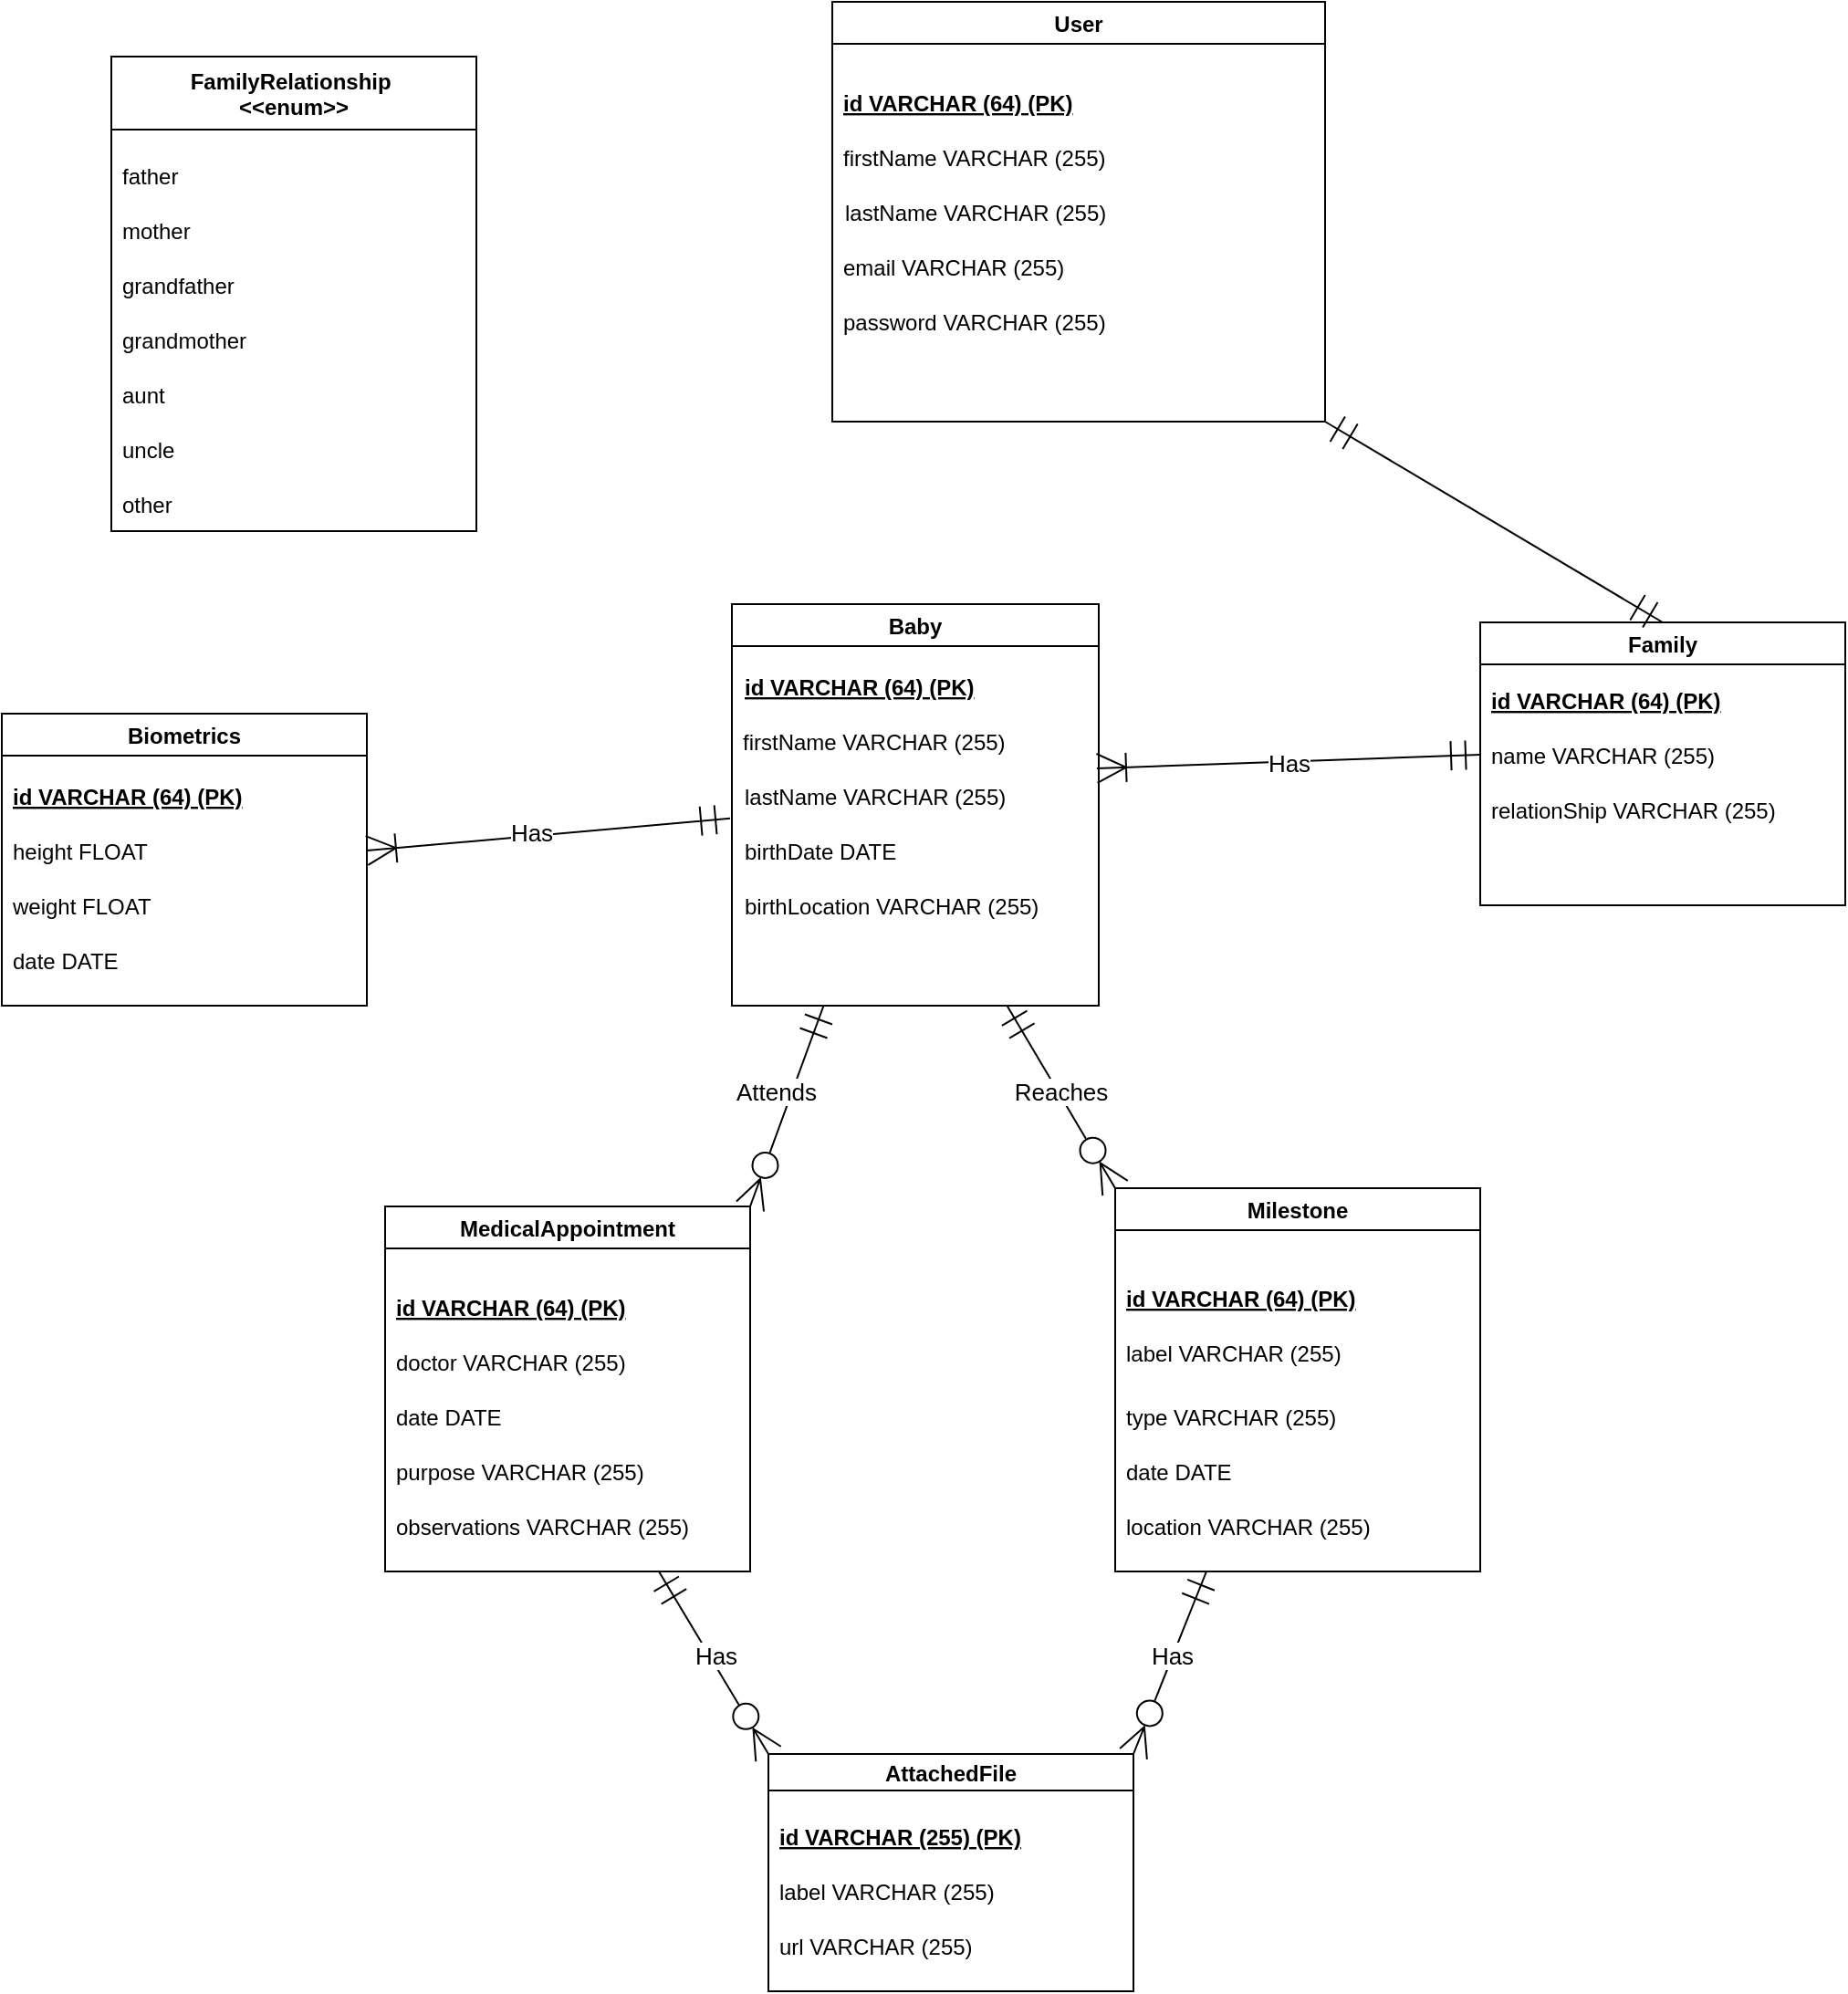 <mxfile>
    <diagram id="F0hB-lu4I_cTMgF6Lhnh" name="Page-1">
        <mxGraphModel dx="1835" dy="1697" grid="1" gridSize="10" guides="1" tooltips="1" connect="1" arrows="1" fold="1" page="1" pageScale="1" pageWidth="827" pageHeight="1169" math="0" shadow="0">
            <root>
                <mxCell id="0"/>
                <mxCell id="1" parent="0"/>
                <mxCell id="12" value="User" style="swimlane;" parent="1" vertex="1">
                    <mxGeometry x="215" y="-90" width="270" height="230" as="geometry"/>
                </mxCell>
                <mxCell id="14" value="firstName VARCHAR (255)" style="text;strokeColor=none;fillColor=none;align=left;verticalAlign=middle;spacingLeft=4;spacingRight=4;overflow=hidden;points=[[0,0.5],[1,0.5]];portConstraint=eastwest;rotatable=0;" parent="12" vertex="1">
                    <mxGeometry y="70" width="200" height="30" as="geometry"/>
                </mxCell>
                <mxCell id="15" value="lastName VARCHAR (255)" style="text;strokeColor=none;fillColor=none;align=left;verticalAlign=middle;spacingLeft=4;spacingRight=4;overflow=hidden;points=[[0,0.5],[1,0.5]];portConstraint=eastwest;rotatable=0;" parent="12" vertex="1">
                    <mxGeometry x="1" y="100" width="200" height="30" as="geometry"/>
                </mxCell>
                <mxCell id="16" value="email VARCHAR (255)" style="text;strokeColor=none;fillColor=none;align=left;verticalAlign=middle;spacingLeft=4;spacingRight=4;overflow=hidden;points=[[0,0.5],[1,0.5]];portConstraint=eastwest;rotatable=0;" parent="12" vertex="1">
                    <mxGeometry y="130" width="200" height="30" as="geometry"/>
                </mxCell>
                <mxCell id="17" value="password VARCHAR (255)" style="text;strokeColor=none;fillColor=none;align=left;verticalAlign=middle;spacingLeft=4;spacingRight=4;overflow=hidden;points=[[0,0.5],[1,0.5]];portConstraint=eastwest;rotatable=0;" parent="12" vertex="1">
                    <mxGeometry y="160" width="200" height="30" as="geometry"/>
                </mxCell>
                <mxCell id="23" value="id VARCHAR (64) (PK)" style="text;strokeColor=none;fillColor=none;align=left;verticalAlign=middle;spacingLeft=4;spacingRight=4;overflow=hidden;points=[[0,0.5],[1,0.5]];portConstraint=eastwest;rotatable=0;fontStyle=5" parent="12" vertex="1">
                    <mxGeometry y="40" width="200" height="30" as="geometry"/>
                </mxCell>
                <mxCell id="21" value="Family" style="swimlane;" parent="1" vertex="1">
                    <mxGeometry x="570" y="250" width="200" height="155" as="geometry"/>
                </mxCell>
                <mxCell id="62" value="id VARCHAR (64) (PK)" style="text;strokeColor=none;fillColor=none;align=left;verticalAlign=middle;spacingLeft=4;spacingRight=4;overflow=hidden;points=[[0,0.5],[1,0.5]];portConstraint=eastwest;rotatable=0;fontStyle=5" parent="21" vertex="1">
                    <mxGeometry y="27.5" width="200" height="30" as="geometry"/>
                </mxCell>
                <mxCell id="107" value="name VARCHAR (255)" style="text;strokeColor=none;fillColor=none;align=left;verticalAlign=middle;spacingLeft=4;spacingRight=4;overflow=hidden;points=[[0,0.5],[1,0.5]];portConstraint=eastwest;rotatable=0;" parent="21" vertex="1">
                    <mxGeometry y="57.5" width="200" height="30" as="geometry"/>
                </mxCell>
                <mxCell id="152" value="relationShip VARCHAR (255)" style="text;strokeColor=none;fillColor=none;align=left;verticalAlign=middle;spacingLeft=4;spacingRight=4;overflow=hidden;points=[[0,0.5],[1,0.5]];portConstraint=eastwest;rotatable=0;" vertex="1" parent="21">
                    <mxGeometry y="87.5" width="200" height="30" as="geometry"/>
                </mxCell>
                <mxCell id="133" style="edgeStyle=none;html=1;exitX=0.25;exitY=1;exitDx=0;exitDy=0;entryX=1;entryY=0;entryDx=0;entryDy=0;fontSize=13;startArrow=ERmandOne;startFill=0;endArrow=ERzeroToMany;endFill=0;startSize=14;endSize=14;" parent="1" source="49" target="67" edge="1">
                    <mxGeometry relative="1" as="geometry"/>
                </mxCell>
                <mxCell id="135" style="edgeStyle=none;html=1;exitX=0.75;exitY=1;exitDx=0;exitDy=0;entryX=0;entryY=0;entryDx=0;entryDy=0;fontSize=13;startArrow=ERmandOne;startFill=0;endArrow=ERzeroToMany;endFill=0;startSize=14;endSize=14;" parent="1" source="49" target="68" edge="1">
                    <mxGeometry relative="1" as="geometry"/>
                </mxCell>
                <mxCell id="49" value="Baby" style="swimlane;" parent="1" vertex="1">
                    <mxGeometry x="160" y="240" width="201" height="220" as="geometry"/>
                </mxCell>
                <mxCell id="53" value="firstName VARCHAR (255)" style="text;strokeColor=none;fillColor=none;align=left;verticalAlign=middle;spacingLeft=4;spacingRight=4;overflow=hidden;points=[[0,0.5],[1,0.5]];portConstraint=eastwest;rotatable=0;" parent="49" vertex="1">
                    <mxGeometry y="60" width="200" height="30" as="geometry"/>
                </mxCell>
                <mxCell id="54" value="lastName VARCHAR (255)" style="text;strokeColor=none;fillColor=none;align=left;verticalAlign=middle;spacingLeft=4;spacingRight=4;overflow=hidden;points=[[0,0.5],[1,0.5]];portConstraint=eastwest;rotatable=0;" parent="49" vertex="1">
                    <mxGeometry x="1" y="90" width="200" height="30" as="geometry"/>
                </mxCell>
                <mxCell id="55" value="birthDate DATE" style="text;strokeColor=none;fillColor=none;align=left;verticalAlign=middle;spacingLeft=4;spacingRight=4;overflow=hidden;points=[[0,0.5],[1,0.5]];portConstraint=eastwest;rotatable=0;" parent="49" vertex="1">
                    <mxGeometry x="1" y="120" width="200" height="30" as="geometry"/>
                </mxCell>
                <mxCell id="61" value="id VARCHAR (64) (PK)" style="text;strokeColor=none;fillColor=none;align=left;verticalAlign=middle;spacingLeft=4;spacingRight=4;overflow=hidden;points=[[0,0.5],[1,0.5]];portConstraint=eastwest;rotatable=0;fontStyle=5" parent="49" vertex="1">
                    <mxGeometry x="1" y="30" width="200" height="30" as="geometry"/>
                </mxCell>
                <mxCell id="151" value="birthLocation VARCHAR (255)" style="text;strokeColor=none;fillColor=none;align=left;verticalAlign=middle;spacingLeft=4;spacingRight=4;overflow=hidden;points=[[0,0.5],[1,0.5]];portConstraint=eastwest;rotatable=0;" parent="49" vertex="1">
                    <mxGeometry x="1" y="150" width="200" height="30" as="geometry"/>
                </mxCell>
                <mxCell id="137" style="edgeStyle=none;html=1;exitX=0.75;exitY=1;exitDx=0;exitDy=0;entryX=0;entryY=0;entryDx=0;entryDy=0;fontSize=13;startArrow=ERmandOne;startFill=0;endArrow=ERzeroToMany;endFill=0;startSize=14;endSize=14;" parent="1" source="67" target="87" edge="1">
                    <mxGeometry relative="1" as="geometry"/>
                </mxCell>
                <mxCell id="67" value="MedicalAppointment" style="swimlane;" parent="1" vertex="1">
                    <mxGeometry x="-30" y="570" width="200" height="200" as="geometry"/>
                </mxCell>
                <mxCell id="71" value="doctor VARCHAR (255)" style="text;strokeColor=none;fillColor=none;align=left;verticalAlign=middle;spacingLeft=4;spacingRight=4;overflow=hidden;points=[[0,0.5],[1,0.5]];portConstraint=eastwest;rotatable=0;" parent="67" vertex="1">
                    <mxGeometry y="70" width="200" height="30" as="geometry"/>
                </mxCell>
                <mxCell id="72" value="purpose VARCHAR (255)" style="text;strokeColor=none;fillColor=none;align=left;verticalAlign=middle;spacingLeft=4;spacingRight=4;overflow=hidden;points=[[0,0.5],[1,0.5]];portConstraint=eastwest;rotatable=0;" parent="67" vertex="1">
                    <mxGeometry y="130" width="200" height="30" as="geometry"/>
                </mxCell>
                <mxCell id="73" value="observations VARCHAR (255)" style="text;strokeColor=none;fillColor=none;align=left;verticalAlign=middle;spacingLeft=4;spacingRight=4;overflow=hidden;points=[[0,0.5],[1,0.5]];portConstraint=eastwest;rotatable=0;" parent="67" vertex="1">
                    <mxGeometry y="160" width="200" height="30" as="geometry"/>
                </mxCell>
                <mxCell id="64" value="date DATE" style="text;strokeColor=none;fillColor=none;align=left;verticalAlign=middle;spacingLeft=4;spacingRight=4;overflow=hidden;points=[[0,0.5],[1,0.5]];portConstraint=eastwest;rotatable=0;" parent="67" vertex="1">
                    <mxGeometry y="100" width="200" height="30" as="geometry"/>
                </mxCell>
                <mxCell id="63" value="id VARCHAR (64) (PK)" style="text;strokeColor=none;fillColor=none;align=left;verticalAlign=middle;spacingLeft=4;spacingRight=4;overflow=hidden;points=[[0,0.5],[1,0.5]];portConstraint=eastwest;rotatable=0;fontStyle=5" parent="67" vertex="1">
                    <mxGeometry y="40" width="200" height="30" as="geometry"/>
                </mxCell>
                <mxCell id="138" style="edgeStyle=none;html=1;exitX=0.25;exitY=1;exitDx=0;exitDy=0;entryX=1;entryY=0;entryDx=0;entryDy=0;fontSize=13;startArrow=ERmandOne;startFill=0;endArrow=ERzeroToMany;endFill=0;startSize=14;endSize=14;" parent="1" source="68" target="87" edge="1">
                    <mxGeometry relative="1" as="geometry"/>
                </mxCell>
                <mxCell id="68" value="Milestone" style="swimlane;" parent="1" vertex="1">
                    <mxGeometry x="370" y="560" width="200" height="210" as="geometry"/>
                </mxCell>
                <mxCell id="74" value="label VARCHAR (255)" style="text;strokeColor=none;fillColor=none;align=left;verticalAlign=middle;spacingLeft=4;spacingRight=4;overflow=hidden;points=[[0,0.5],[1,0.5]];portConstraint=eastwest;rotatable=0;" parent="68" vertex="1">
                    <mxGeometry y="75" width="200" height="30" as="geometry"/>
                </mxCell>
                <mxCell id="86" value="type VARCHAR (255)" style="text;strokeColor=none;fillColor=none;align=left;verticalAlign=middle;spacingLeft=4;spacingRight=4;overflow=hidden;points=[[0,0.5],[1,0.5]];portConstraint=eastwest;rotatable=0;" parent="68" vertex="1">
                    <mxGeometry y="110" width="200" height="30" as="geometry"/>
                </mxCell>
                <mxCell id="109" value="date DATE" style="text;strokeColor=none;fillColor=none;align=left;verticalAlign=middle;spacingLeft=4;spacingRight=4;overflow=hidden;points=[[0,0.5],[1,0.5]];portConstraint=eastwest;rotatable=0;" parent="68" vertex="1">
                    <mxGeometry y="140" width="200" height="30" as="geometry"/>
                </mxCell>
                <mxCell id="110" value="location VARCHAR (255)" style="text;strokeColor=none;fillColor=none;align=left;verticalAlign=middle;spacingLeft=4;spacingRight=4;overflow=hidden;points=[[0,0.5],[1,0.5]];portConstraint=eastwest;rotatable=0;" parent="68" vertex="1">
                    <mxGeometry y="170" width="200" height="30" as="geometry"/>
                </mxCell>
                <mxCell id="111" value="id VARCHAR (64) (PK)" style="text;strokeColor=none;fillColor=none;align=left;verticalAlign=middle;spacingLeft=4;spacingRight=4;overflow=hidden;points=[[0,0.5],[1,0.5]];portConstraint=eastwest;rotatable=0;fontStyle=5" parent="68" vertex="1">
                    <mxGeometry y="45" width="200" height="30" as="geometry"/>
                </mxCell>
                <mxCell id="87" value="AttachedFile" style="swimlane;startSize=20;" parent="1" vertex="1">
                    <mxGeometry x="180" y="870" width="200" height="130" as="geometry"/>
                </mxCell>
                <mxCell id="91" value="id VARCHAR (255) (PK)" style="text;strokeColor=none;fillColor=none;align=left;verticalAlign=middle;spacingLeft=4;spacingRight=4;overflow=hidden;points=[[0,0.5],[1,0.5]];portConstraint=eastwest;rotatable=0;fontStyle=5" parent="87" vertex="1">
                    <mxGeometry y="30" width="200" height="30" as="geometry"/>
                </mxCell>
                <mxCell id="92" value="label VARCHAR (255)" style="text;strokeColor=none;fillColor=none;align=left;verticalAlign=middle;spacingLeft=4;spacingRight=4;overflow=hidden;points=[[0,0.5],[1,0.5]];portConstraint=eastwest;rotatable=0;" parent="87" vertex="1">
                    <mxGeometry y="60" width="200" height="30" as="geometry"/>
                </mxCell>
                <mxCell id="93" value="url VARCHAR (255)" style="text;strokeColor=none;fillColor=none;align=left;verticalAlign=middle;spacingLeft=4;spacingRight=4;overflow=hidden;points=[[0,0.5],[1,0.5]];portConstraint=eastwest;rotatable=0;" parent="87" vertex="1">
                    <mxGeometry y="90" width="200" height="30" as="geometry"/>
                </mxCell>
                <mxCell id="112" value="" style="endArrow=ERmandOne;html=1;entryX=0;entryY=0.5;entryDx=0;entryDy=0;endFill=0;startSize=14;endSize=14;startArrow=ERoneToMany;startFill=0;" parent="1" target="107" edge="1">
                    <mxGeometry relative="1" as="geometry">
                        <mxPoint x="360" y="330" as="sourcePoint"/>
                        <mxPoint x="460" y="330" as="targetPoint"/>
                    </mxGeometry>
                </mxCell>
                <mxCell id="113" value="&lt;span style=&quot;font-size: 13px&quot;&gt;Has&lt;/span&gt;" style="edgeLabel;resizable=0;html=1;align=center;verticalAlign=middle;" parent="112" connectable="0" vertex="1">
                    <mxGeometry relative="1" as="geometry"/>
                </mxCell>
                <mxCell id="131" style="edgeStyle=none;html=1;exitX=1;exitY=1;exitDx=0;exitDy=0;entryX=0.5;entryY=0;entryDx=0;entryDy=0;fontSize=13;startArrow=ERmandOne;startFill=0;endArrow=ERmandOne;endFill=0;startSize=14;endSize=14;" parent="1" source="12" target="21" edge="1">
                    <mxGeometry relative="1" as="geometry">
                        <mxPoint x="605" y="90" as="sourcePoint"/>
                    </mxGeometry>
                </mxCell>
                <mxCell id="122" value="FamilyRelationship &#10;&lt;&lt;enum&gt;&gt;" style="swimlane;startSize=40;" parent="1" vertex="1">
                    <mxGeometry x="-180" y="-60" width="200" height="260" as="geometry"/>
                </mxCell>
                <mxCell id="123" value="father" style="text;strokeColor=none;fillColor=none;align=left;verticalAlign=middle;spacingLeft=4;spacingRight=4;overflow=hidden;points=[[0,0.5],[1,0.5]];portConstraint=eastwest;rotatable=0;" parent="122" vertex="1">
                    <mxGeometry y="50" width="200" height="30" as="geometry"/>
                </mxCell>
                <mxCell id="124" value="mother" style="text;strokeColor=none;fillColor=none;align=left;verticalAlign=middle;spacingLeft=4;spacingRight=4;overflow=hidden;points=[[0,0.5],[1,0.5]];portConstraint=eastwest;rotatable=0;" parent="122" vertex="1">
                    <mxGeometry y="80" width="200" height="30" as="geometry"/>
                </mxCell>
                <mxCell id="125" value="aunt" style="text;strokeColor=none;fillColor=none;align=left;verticalAlign=middle;spacingLeft=4;spacingRight=4;overflow=hidden;points=[[0,0.5],[1,0.5]];portConstraint=eastwest;rotatable=0;" parent="122" vertex="1">
                    <mxGeometry y="170" width="200" height="30" as="geometry"/>
                </mxCell>
                <mxCell id="126" value="uncle" style="text;strokeColor=none;fillColor=none;align=left;verticalAlign=middle;spacingLeft=4;spacingRight=4;overflow=hidden;points=[[0,0.5],[1,0.5]];portConstraint=eastwest;rotatable=0;" parent="122" vertex="1">
                    <mxGeometry y="200" width="200" height="30" as="geometry"/>
                </mxCell>
                <mxCell id="127" value="grandfather" style="text;strokeColor=none;fillColor=none;align=left;verticalAlign=middle;spacingLeft=4;spacingRight=4;overflow=hidden;points=[[0,0.5],[1,0.5]];portConstraint=eastwest;rotatable=0;" parent="122" vertex="1">
                    <mxGeometry y="110" width="200" height="30" as="geometry"/>
                </mxCell>
                <mxCell id="128" value="grandmother" style="text;strokeColor=none;fillColor=none;align=left;verticalAlign=middle;spacingLeft=4;spacingRight=4;overflow=hidden;points=[[0,0.5],[1,0.5]];portConstraint=eastwest;rotatable=0;" parent="122" vertex="1">
                    <mxGeometry y="140" width="200" height="30" as="geometry"/>
                </mxCell>
                <mxCell id="129" value="other" style="text;strokeColor=none;fillColor=none;align=left;verticalAlign=middle;spacingLeft=4;spacingRight=4;overflow=hidden;points=[[0,0.5],[1,0.5]];portConstraint=eastwest;rotatable=0;" parent="122" vertex="1">
                    <mxGeometry y="230" width="200" height="30" as="geometry"/>
                </mxCell>
                <mxCell id="134" value="&lt;span style=&quot;font-size: 13px&quot;&gt;Attends&lt;/span&gt;" style="edgeLabel;resizable=0;html=1;align=center;verticalAlign=middle;" parent="1" connectable="0" vertex="1">
                    <mxGeometry x="190.003" y="510.002" as="geometry">
                        <mxPoint x="-6" y="-3" as="offset"/>
                    </mxGeometry>
                </mxCell>
                <mxCell id="136" value="&lt;span style=&quot;font-size: 13px&quot;&gt;Reaches&lt;/span&gt;" style="edgeLabel;resizable=0;html=1;align=center;verticalAlign=middle;" parent="1" connectable="0" vertex="1">
                    <mxGeometry x="350.003" y="510.002" as="geometry">
                        <mxPoint x="-10" y="-3" as="offset"/>
                    </mxGeometry>
                </mxCell>
                <mxCell id="139" value="&lt;span style=&quot;color: rgba(0 , 0 , 0 , 0) ; font-family: monospace ; font-size: 0px&quot;&gt;%3CmxGraphModel%3E%3Croot%3E%3CmxCell%20id%3D%220%22%2F%3E%3CmxCell%20id%3D%221%22%20parent%3D%220%22%2F%3E%3CmxCell%20id%3D%222%22%20value%3D%22%26lt%3Bspan%20style%3D%26quot%3Bfont-size%3A%2013px%26quot%3B%26gt%3BHas%26lt%3B%2Fspan%26gt%3B%22%20style%3D%22edgeLabel%3Bresizable%3D0%3Bhtml%3D1%3Balign%3Dcenter%3BverticalAlign%3Dmiddle%3B%22%20connectable%3D%220%22%20vertex%3D%221%22%20parent%3D%221%22%3E%3CmxGeometry%20x%3D%22190.003%22%20y%3D%22510.002%22%20as%3D%22geometry%22%3E%3CmxPoint%20as%3D%22offset%22%2F%3E%3C%2FmxGeometry%3E%3C%2FmxCell%3E%3C%2Froot%3E%3C%2FmxGraphModel%3E&lt;/span&gt;" style="edgeLabel;resizable=0;html=1;align=center;verticalAlign=middle;" parent="1" connectable="0" vertex="1">
                    <mxGeometry x="160.003" y="810.002" as="geometry">
                        <mxPoint x="-16" y="4" as="offset"/>
                    </mxGeometry>
                </mxCell>
                <mxCell id="140" value="&lt;span style=&quot;font-size: 13px&quot;&gt;Has&lt;/span&gt;" style="edgeLabel;resizable=0;html=1;align=center;verticalAlign=middle;" parent="1" connectable="0" vertex="1">
                    <mxGeometry x="150.003" y="820.002" as="geometry">
                        <mxPoint x="1" y="-4" as="offset"/>
                    </mxGeometry>
                </mxCell>
                <mxCell id="141" value="&lt;span style=&quot;font-size: 13px&quot;&gt;Has&lt;/span&gt;" style="edgeLabel;resizable=0;html=1;align=center;verticalAlign=middle;" parent="1" connectable="0" vertex="1">
                    <mxGeometry x="400.003" y="820.002" as="geometry">
                        <mxPoint x="1" y="-4" as="offset"/>
                    </mxGeometry>
                </mxCell>
                <mxCell id="142" value="Biometrics" style="swimlane;" parent="1" vertex="1">
                    <mxGeometry x="-240" y="300" width="200" height="160" as="geometry"/>
                </mxCell>
                <mxCell id="56" value="height FLOAT" style="text;strokeColor=none;fillColor=none;align=left;verticalAlign=middle;spacingLeft=4;spacingRight=4;overflow=hidden;points=[[0,0.5],[1,0.5]];portConstraint=eastwest;rotatable=0;" parent="142" vertex="1">
                    <mxGeometry y="60" width="200" height="30" as="geometry"/>
                </mxCell>
                <mxCell id="57" value="weight FLOAT" style="text;strokeColor=none;fillColor=none;align=left;verticalAlign=middle;spacingLeft=4;spacingRight=4;overflow=hidden;points=[[0,0.5],[1,0.5]];portConstraint=eastwest;rotatable=0;" parent="142" vertex="1">
                    <mxGeometry y="90" width="200" height="30" as="geometry"/>
                </mxCell>
                <mxCell id="143" value="id VARCHAR (64) (PK)" style="text;strokeColor=none;fillColor=none;align=left;verticalAlign=middle;spacingLeft=4;spacingRight=4;overflow=hidden;points=[[0,0.5],[1,0.5]];portConstraint=eastwest;rotatable=0;fontStyle=5" parent="142" vertex="1">
                    <mxGeometry y="30" width="200" height="30" as="geometry"/>
                </mxCell>
                <mxCell id="146" value="date DATE" style="text;strokeColor=none;fillColor=none;align=left;verticalAlign=middle;spacingLeft=4;spacingRight=4;overflow=hidden;points=[[0,0.5],[1,0.5]];portConstraint=eastwest;rotatable=0;" parent="142" vertex="1">
                    <mxGeometry y="120" width="200" height="30" as="geometry"/>
                </mxCell>
                <mxCell id="144" style="edgeStyle=none;html=1;exitX=1;exitY=0.5;exitDx=0;exitDy=0;entryX=-0.01;entryY=-0.086;entryDx=0;entryDy=0;entryPerimeter=0;endArrow=ERmandOne;endFill=0;endSize=14;startSize=14;startArrow=ERoneToMany;startFill=0;" parent="1" source="56" target="55" edge="1">
                    <mxGeometry relative="1" as="geometry"/>
                </mxCell>
                <mxCell id="145" value="&lt;span style=&quot;font-size: 13px&quot;&gt;Has&lt;/span&gt;" style="edgeLabel;resizable=0;html=1;align=center;verticalAlign=middle;" parent="1" connectable="0" vertex="1">
                    <mxGeometry x="50.003" y="365.002" as="geometry"/>
                </mxCell>
            </root>
        </mxGraphModel>
    </diagram>
</mxfile>